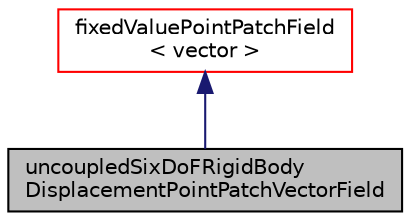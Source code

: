 digraph "uncoupledSixDoFRigidBodyDisplacementPointPatchVectorField"
{
  bgcolor="transparent";
  edge [fontname="Helvetica",fontsize="10",labelfontname="Helvetica",labelfontsize="10"];
  node [fontname="Helvetica",fontsize="10",shape=record];
  Node0 [label="uncoupledSixDoFRigidBody\lDisplacementPointPatchVectorField",height=0.2,width=0.4,color="black", fillcolor="grey75", style="filled", fontcolor="black"];
  Node1 -> Node0 [dir="back",color="midnightblue",fontsize="10",style="solid",fontname="Helvetica"];
  Node1 [label="fixedValuePointPatchField\l\< vector \>",height=0.2,width=0.4,color="red",URL="$a27677.html"];
}

